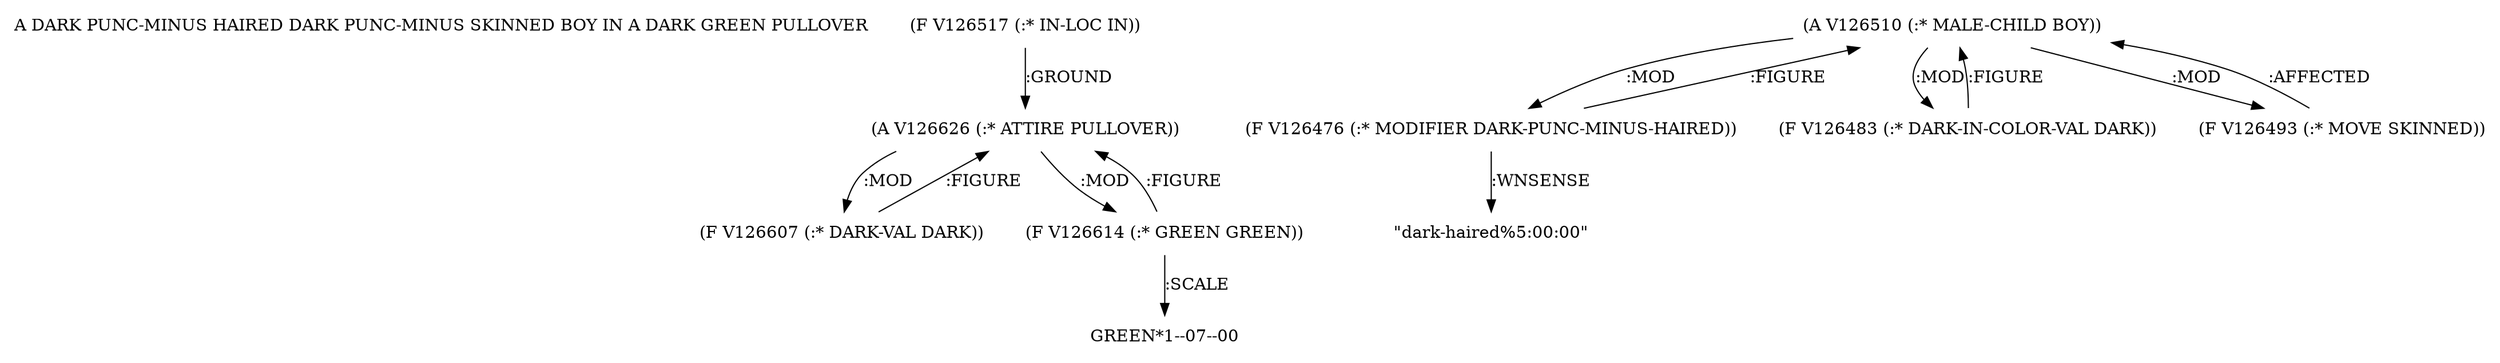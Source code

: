 digraph Terms {
  node [shape=none]
  "A DARK PUNC-MINUS HAIRED DARK PUNC-MINUS SKINNED BOY IN A DARK GREEN PULLOVER"
  "V126517" [label="(F V126517 (:* IN-LOC IN))"]
  "V126517" -> "V126626" [label=":GROUND"]
  "V126626" [label="(A V126626 (:* ATTIRE PULLOVER))"]
  "V126626" -> "V126607" [label=":MOD"]
  "V126626" -> "V126614" [label=":MOD"]
  "V126607" [label="(F V126607 (:* DARK-VAL DARK))"]
  "V126607" -> "V126626" [label=":FIGURE"]
  "V126614" [label="(F V126614 (:* GREEN GREEN))"]
  "V126614" -> "V126626" [label=":FIGURE"]
  "V126614" -> "NT135996" [label=":SCALE"]
  "NT135996" [label="GREEN*1--07--00"]
  "V126510" [label="(A V126510 (:* MALE-CHILD BOY))"]
  "V126510" -> "V126476" [label=":MOD"]
  "V126510" -> "V126483" [label=":MOD"]
  "V126510" -> "V126493" [label=":MOD"]
  "V126476" [label="(F V126476 (:* MODIFIER DARK-PUNC-MINUS-HAIRED))"]
  "V126476" -> "V126510" [label=":FIGURE"]
  "V126476" -> "NT135997" [label=":WNSENSE"]
  "NT135997" [label="\"dark-haired%5:00:00\""]
  "V126483" [label="(F V126483 (:* DARK-IN-COLOR-VAL DARK))"]
  "V126483" -> "V126510" [label=":FIGURE"]
  "V126493" [label="(F V126493 (:* MOVE SKINNED))"]
  "V126493" -> "V126510" [label=":AFFECTED"]
}
